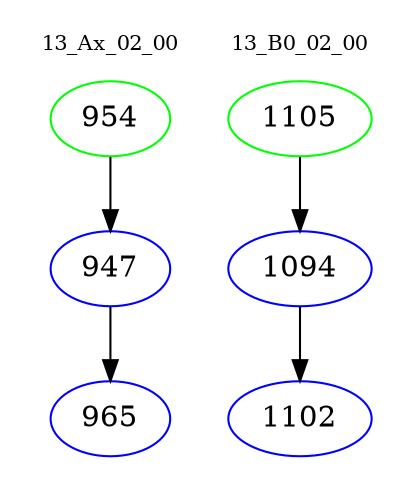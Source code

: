 digraph{
subgraph cluster_0 {
color = white
label = "13_Ax_02_00";
fontsize=10;
T0_954 [label="954", color="green"]
T0_954 -> T0_947 [color="black"]
T0_947 [label="947", color="blue"]
T0_947 -> T0_965 [color="black"]
T0_965 [label="965", color="blue"]
}
subgraph cluster_1 {
color = white
label = "13_B0_02_00";
fontsize=10;
T1_1105 [label="1105", color="green"]
T1_1105 -> T1_1094 [color="black"]
T1_1094 [label="1094", color="blue"]
T1_1094 -> T1_1102 [color="black"]
T1_1102 [label="1102", color="blue"]
}
}
